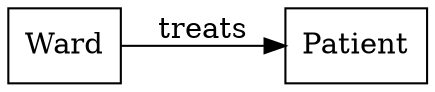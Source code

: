 digraph G {
	rankdir=LR;
	Patient [shape=rectangle];
	Ward [shape=rectangle];
	Ward -> Patient [label="treats"];
}

